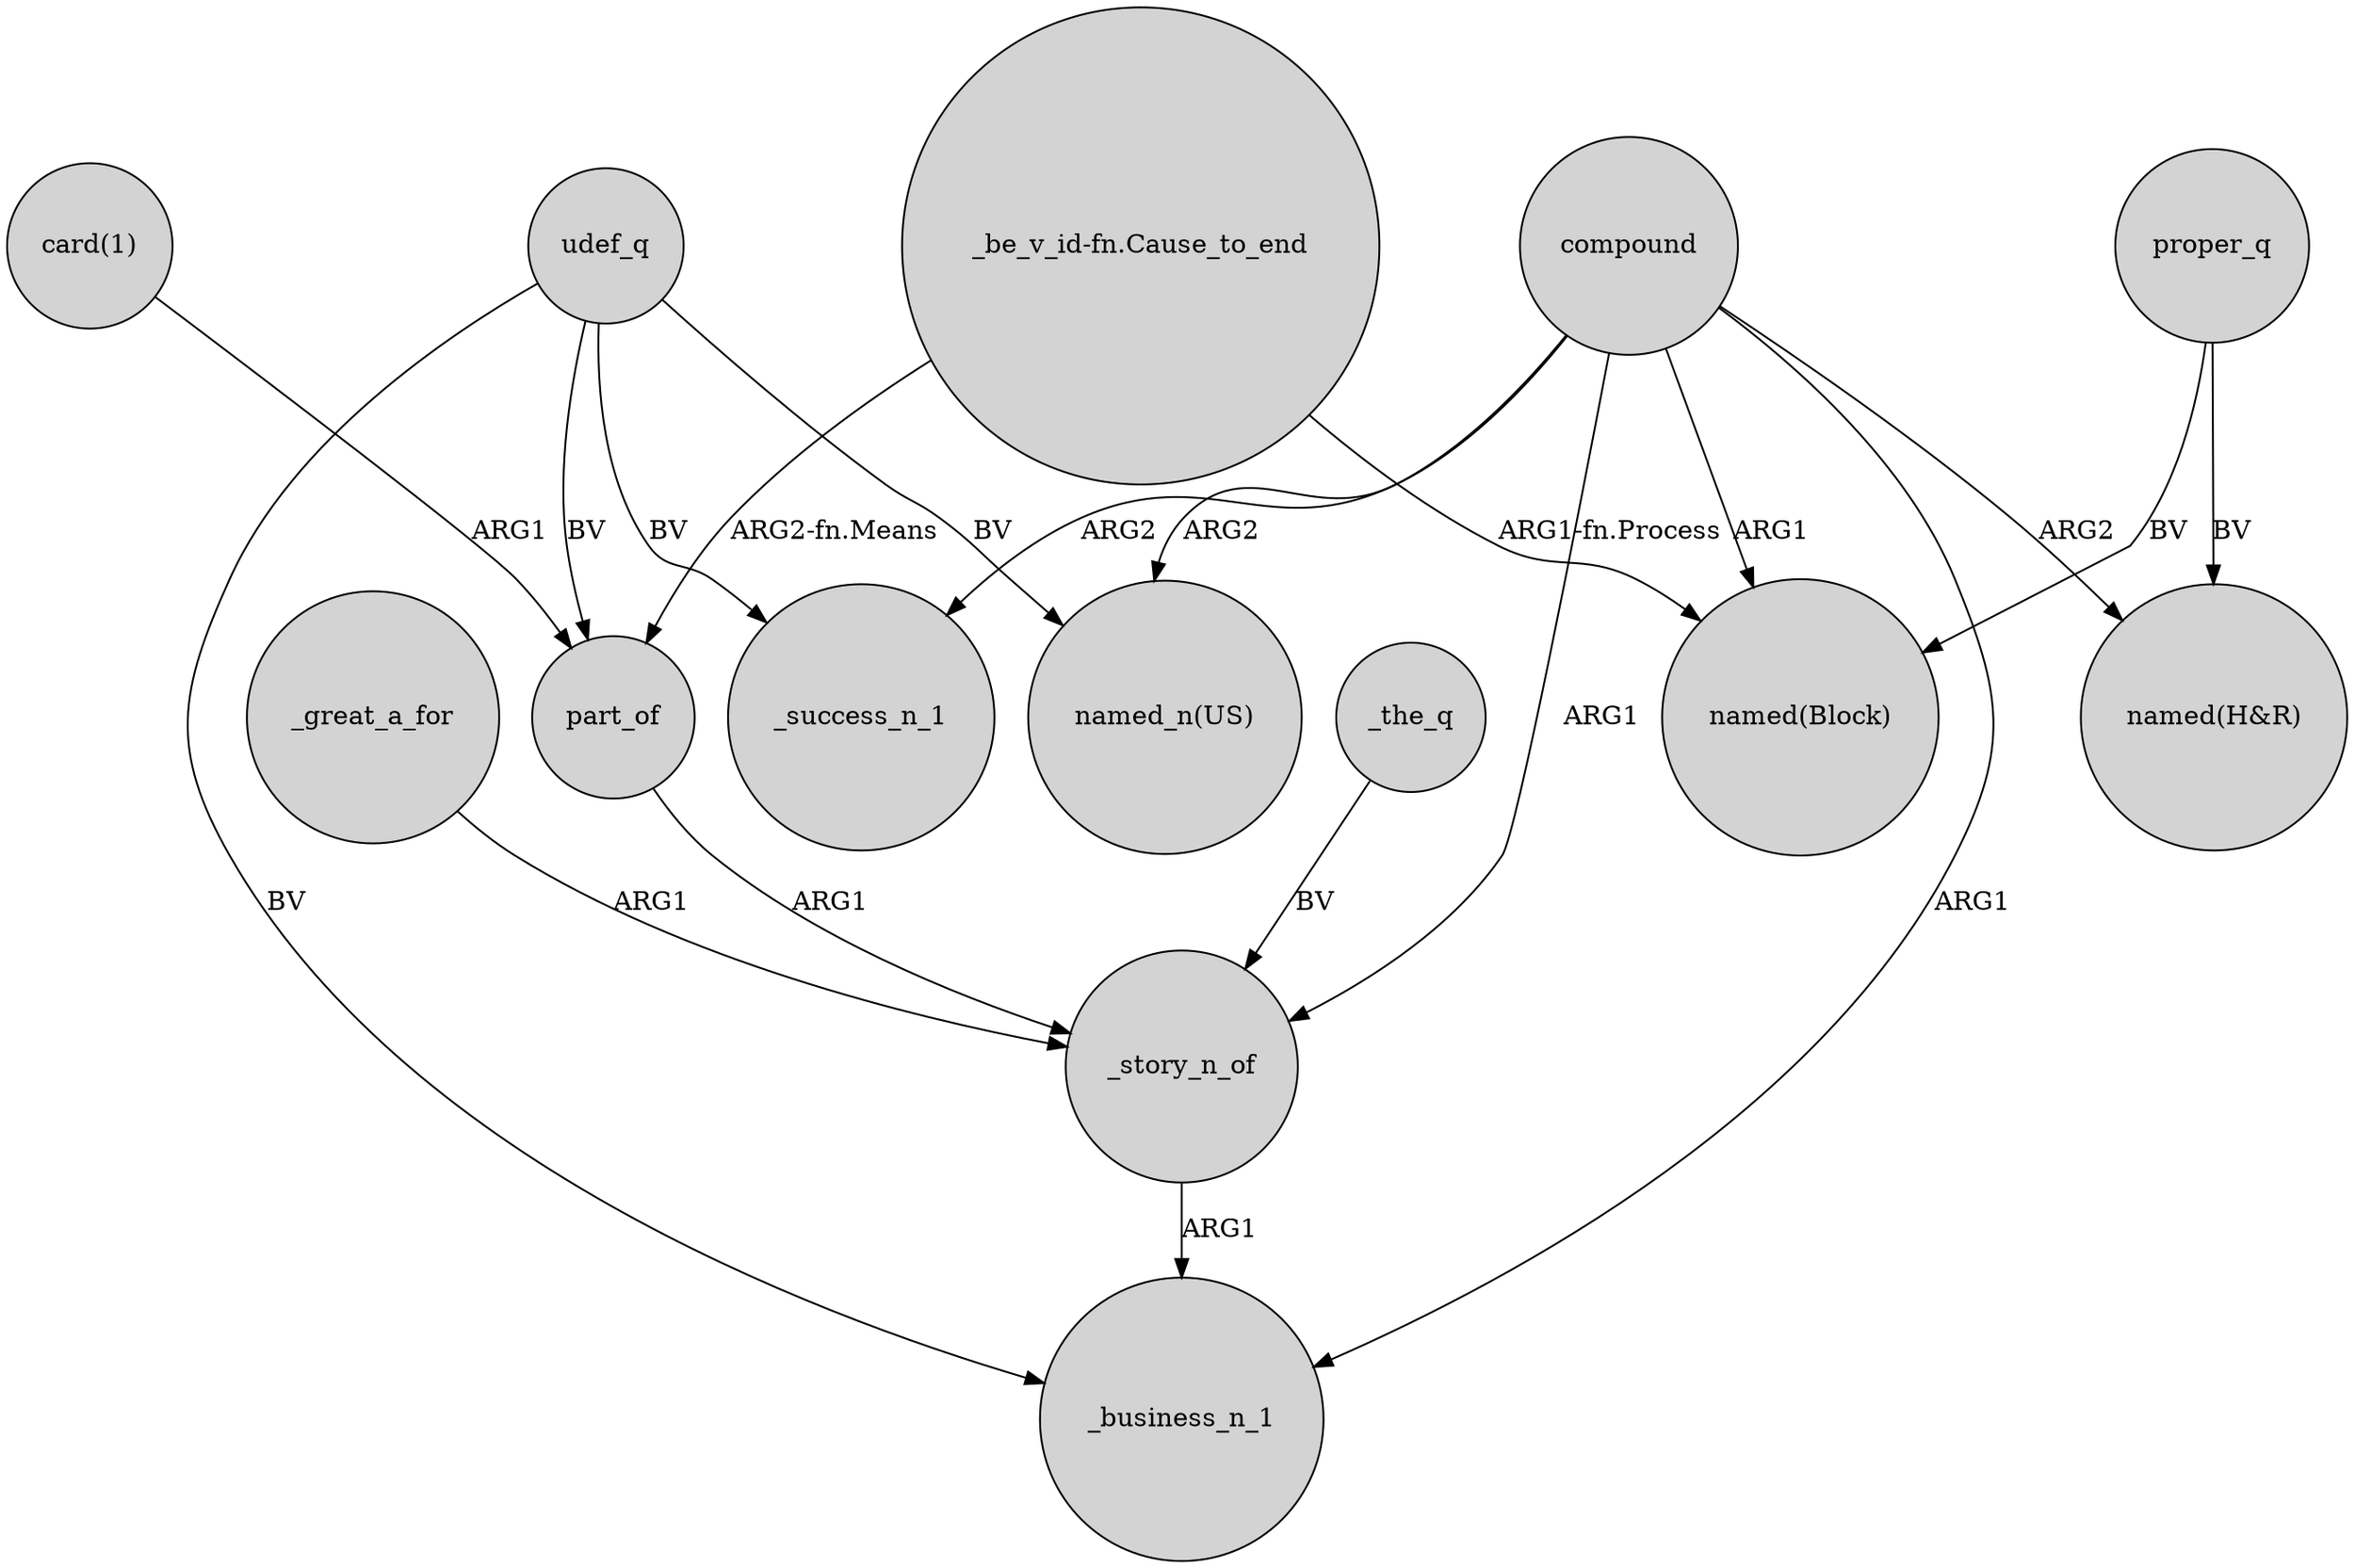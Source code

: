 digraph {
	node [shape=circle style=filled]
	"_be_v_id-fn.Cause_to_end" -> part_of [label="ARG2-fn.Means"]
	_the_q -> _story_n_of [label=BV]
	udef_q -> part_of [label=BV]
	compound -> "named(H&R)" [label=ARG2]
	proper_q -> "named(H&R)" [label=BV]
	udef_q -> _business_n_1 [label=BV]
	"card(1)" -> part_of [label=ARG1]
	udef_q -> _success_n_1 [label=BV]
	compound -> "named(Block)" [label=ARG1]
	compound -> _success_n_1 [label=ARG2]
	part_of -> _story_n_of [label=ARG1]
	proper_q -> "named(Block)" [label=BV]
	"_be_v_id-fn.Cause_to_end" -> "named(Block)" [label="ARG1-fn.Process"]
	compound -> _business_n_1 [label=ARG1]
	compound -> _story_n_of [label=ARG1]
	compound -> "named_n(US)" [label=ARG2]
	udef_q -> "named_n(US)" [label=BV]
	_story_n_of -> _business_n_1 [label=ARG1]
	_great_a_for -> _story_n_of [label=ARG1]
}
